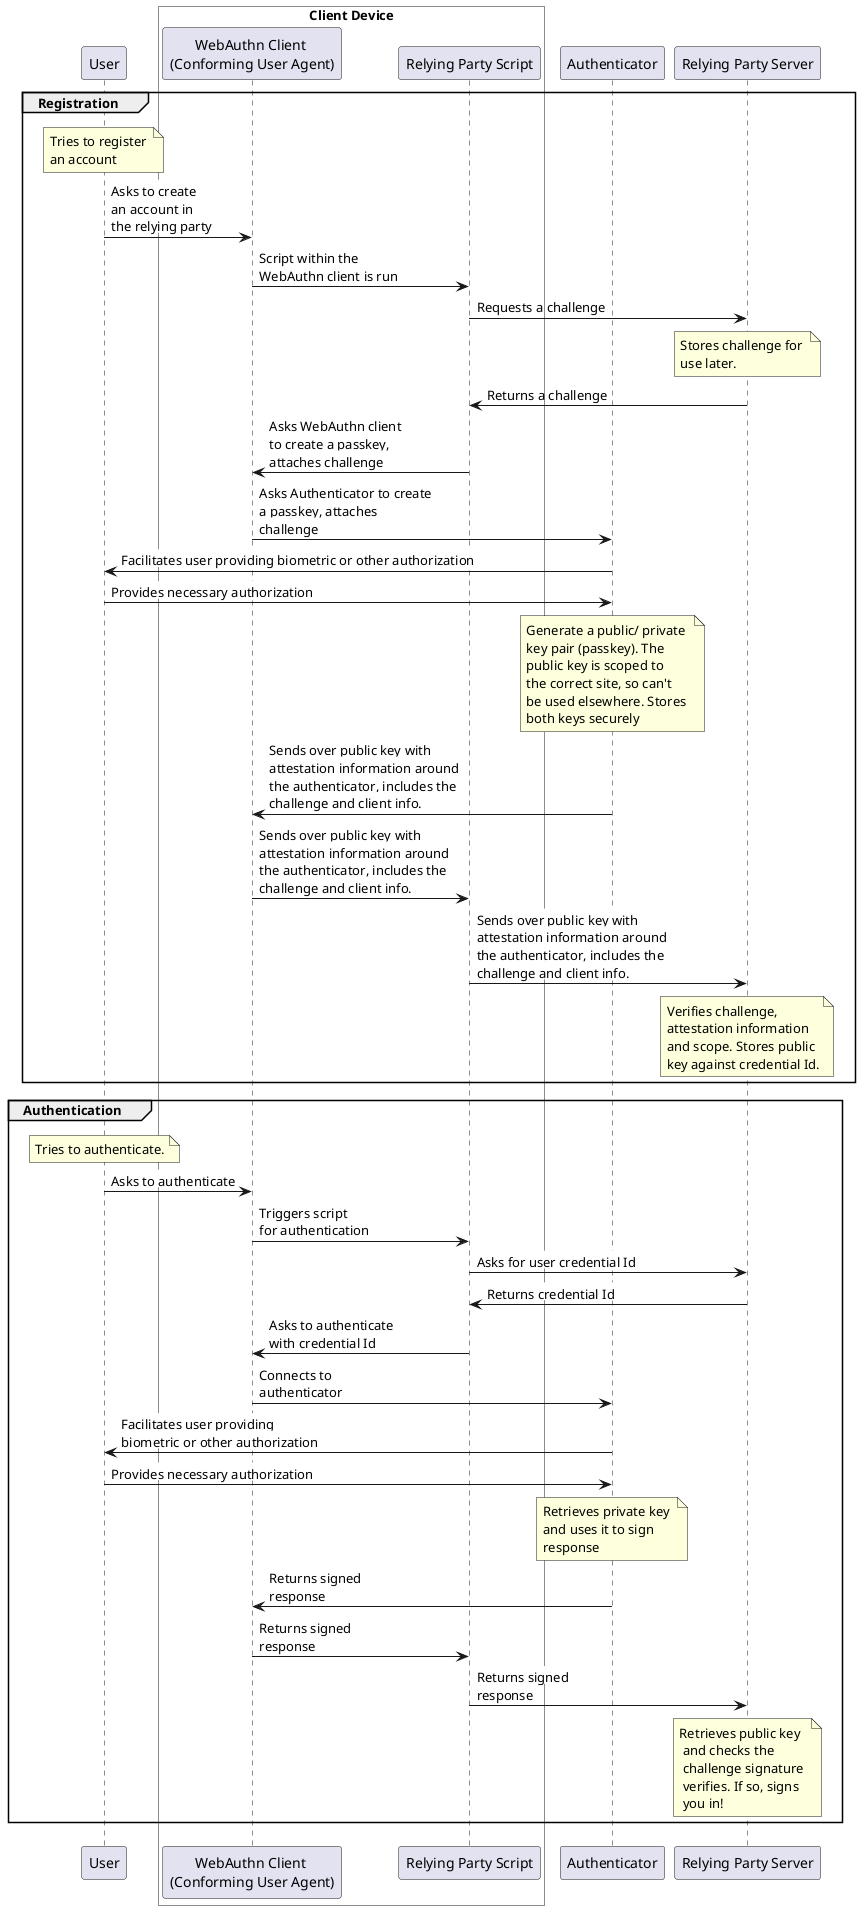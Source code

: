 @startuml

!pragma teoz true
participant "User" as user
box "Client Device" #White
    participant "WebAuthn Client \n(Conforming User Agent)" as webauthn_client
    participant "Relying Party Script" as relying_party_script
    ' participant "Relying Party Client" as webauthn_client
end box
participant "Authenticator" as authenticator
participant "Relying Party Server" as relying_party_server

group Registration
    note over user: Tries to register \nan account
    user -> webauthn_client: <back:white>Asks to create \n<back:white>an account in \n<back:white>the relying party
    webauthn_client -> relying_party_script: Script within the \nWebAuthn client is run
    relying_party_script -> relying_party_server: Requests a challenge
    note over relying_party_server: Stores challenge for \nuse later.
    relying_party_server -> relying_party_script: Returns a challenge
    relying_party_script -> webauthn_client: <back:white>Asks WebAuthn client \n<back:white>to create a passkey, \n<back:white>attaches challenge
    webauthn_client -> authenticator: <back:white>Asks Authenticator to create \n<back:white>a passkey, attaches \n<back:white>challenge
    authenticator -> user: <back:white>Facilitates user providing biometric or other authorization
    user -> authenticator: <back:white>Provides necessary authorization
    note over authenticator: Generate a public/ private \nkey pair (passkey). The \npublic key is scoped to \nthe correct site, so can't \nbe used elsewhere. Stores \nboth keys securely
    authenticator -> webauthn_client: <back:white>Sends over public key with \n<back:white>attestation information around \n<back:white>the authenticator, includes the \n<back:white>challenge and client info.
    webauthn_client -> relying_party_script: <back:white>Sends over public key with \n<back:white>attestation information around \n<back:white>the authenticator, includes the \n<back:white>challenge and client info.
    relying_party_script -> relying_party_server: <back:white>Sends over public key with \n<back:white>attestation information around \n<back:white>the authenticator, includes the \n<back:white>challenge and client info.
    note over relying_party_server: Verifies challenge, \nattestation information \nand scope. Stores public \nkey against credential Id.
end

group Authentication
    note over user: Tries to authenticate.
    user -> webauthn_client: <back:white>Asks to authenticate
    webauthn_client -> relying_party_script: Triggers script \nfor authentication
    relying_party_script -> relying_party_server: <back:white>Asks for user credential Id
    relying_party_server -> relying_party_script: <back:white>Returns credential Id
    relying_party_script -> webauthn_client: Asks to authenticate \nwith credential Id
    webauthn_client -> authenticator: <back:white>Connects to \n<back:white>authenticator
    authenticator -> user: <back:white>Facilitates user providing \n<back:white>biometric or other authorization
    user -> authenticator: <back:white>Provides necessary authorization
    note over authenticator: Retrieves private key \nand uses it to sign \nresponse
    authenticator -> webauthn_client: <back:white>Returns signed \n<back:white>response
    webauthn_client -> relying_party_script: <back:white>Returns signed \n<back:white>response
    relying_party_script -> relying_party_server: <back:white>Returns signed \n<back:white>response
    note over relying_party_server: Retrieves public key \n and checks the \n challenge signature \n verifies. If so, signs \n you in!
end

@enduml